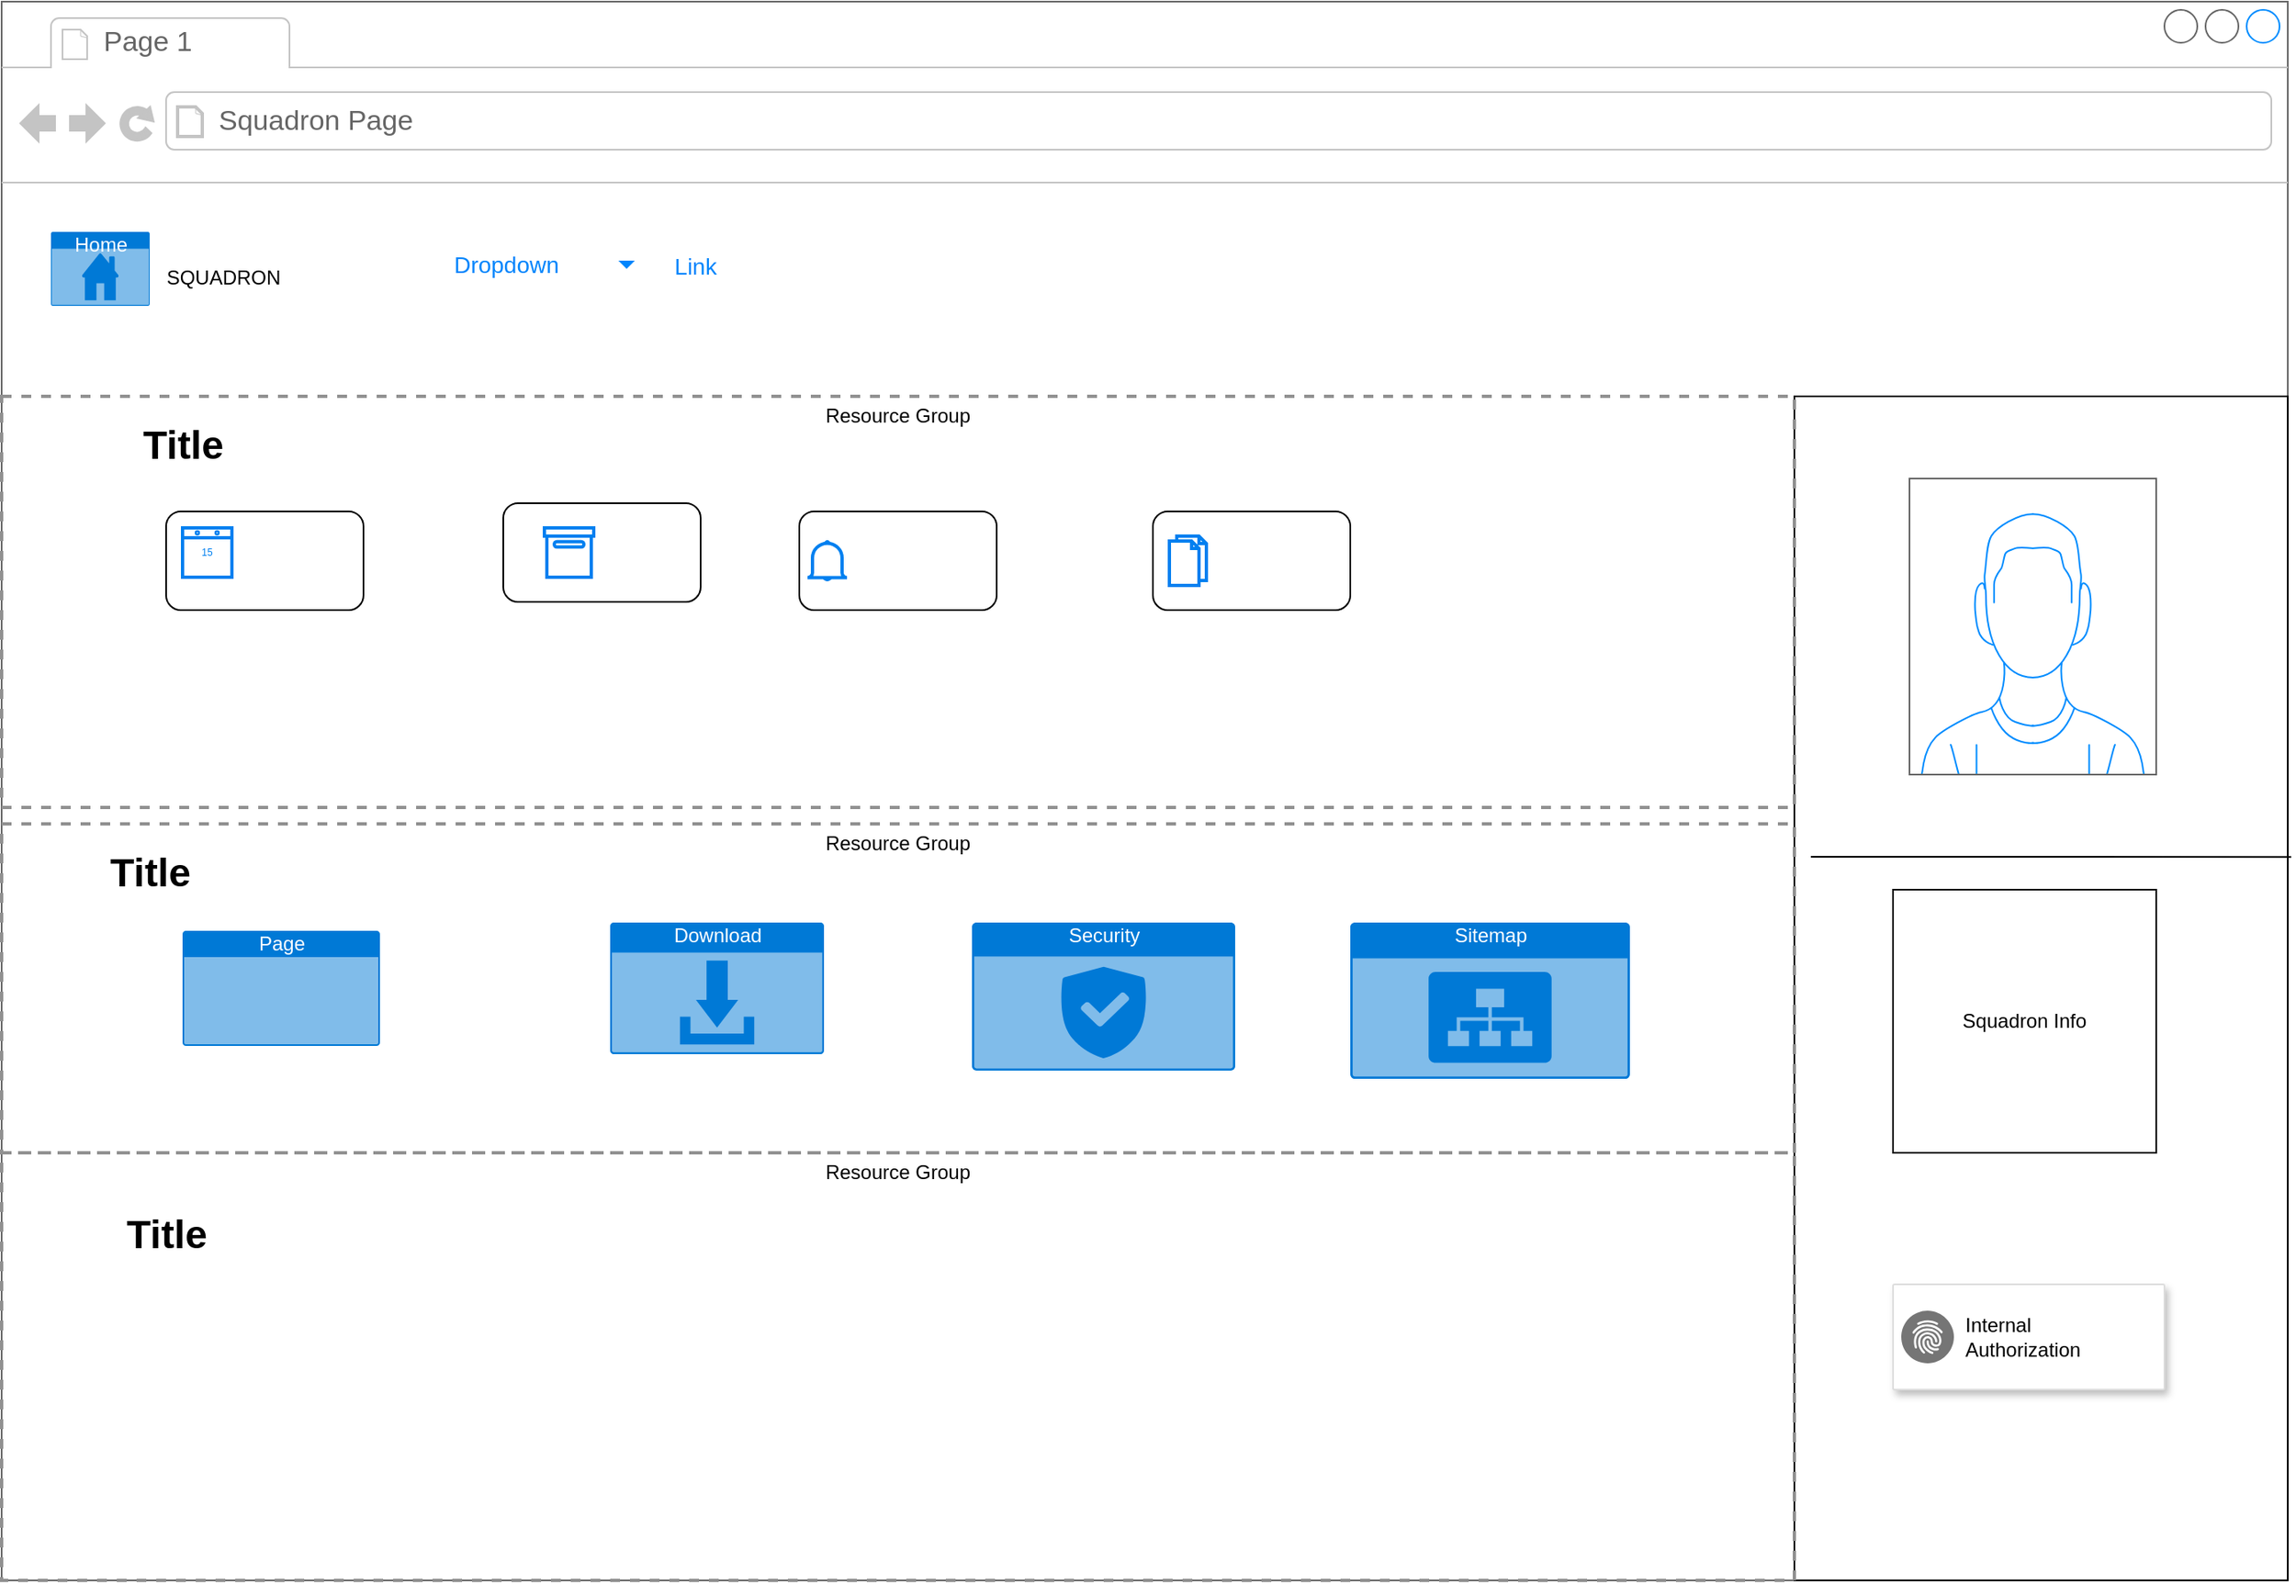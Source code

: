 <mxfile>
    <diagram id="xTdQMUEd4ajnxQN43GmU" name="Page-1">
        <mxGraphModel dx="3061" dy="1362" grid="1" gridSize="10" guides="1" tooltips="1" connect="1" arrows="1" fold="1" page="1" pageScale="1" pageWidth="850" pageHeight="1100" math="0" shadow="0">
            <root>
                <mxCell id="0"/>
                <mxCell id="1" parent="0"/>
                <mxCell id="2" value="" style="rounded=0;whiteSpace=wrap;html=1;" parent="1" vertex="1">
                    <mxGeometry x="-200" y="160" width="800" height="520" as="geometry"/>
                </mxCell>
                <mxCell id="3" value="" style="strokeWidth=1;shadow=0;dashed=0;align=center;html=1;shape=mxgraph.mockup.containers.browserWindow;rSize=0;strokeColor=#666666;strokeColor2=#008cff;strokeColor3=#c4c4c4;mainText=,;recursiveResize=0;" parent="1" vertex="1">
                    <mxGeometry x="-240" y="80" width="1390" height="960" as="geometry"/>
                </mxCell>
                <mxCell id="4" value="Page 1" style="strokeWidth=1;shadow=0;dashed=0;align=center;html=1;shape=mxgraph.mockup.containers.anchor;fontSize=17;fontColor=#666666;align=left;" parent="3" vertex="1">
                    <mxGeometry x="60" y="12" width="110" height="26" as="geometry"/>
                </mxCell>
                <mxCell id="5" value="Squadron Page" style="strokeWidth=1;shadow=0;dashed=0;align=center;html=1;shape=mxgraph.mockup.containers.anchor;rSize=0;fontSize=17;fontColor=#666666;align=left;" parent="3" vertex="1">
                    <mxGeometry x="130" y="60" width="250" height="26" as="geometry"/>
                </mxCell>
                <mxCell id="20" value="Dropdown" style="strokeColor=none;fillColor=none;rSize=5;perimeter=none;whiteSpace=wrap;resizeWidth=1;align=center;spacing=20;fontSize=14;fontColor=#0085FC;spacingRight=10;" parent="3" vertex="1">
                    <mxGeometry x="232" y="140" width="160" height="40" as="geometry"/>
                </mxCell>
                <mxCell id="21" value="" style="shape=triangle;direction=south;fillColor=#0085FC;strokeColor=none;perimeter=none;sketch=0;" parent="20" vertex="1">
                    <mxGeometry x="1" y="0.5" width="10" height="5" relative="1" as="geometry">
                        <mxPoint x="-17" y="-2.5" as="offset"/>
                    </mxGeometry>
                </mxCell>
                <mxCell id="22" value="Link" style="fillColor=none;strokeColor=none;fontSize=14;fontColor=#0085FC;" parent="3" vertex="1">
                    <mxGeometry x="307" y="140" width="230" height="40" as="geometry"/>
                </mxCell>
                <mxCell id="34" value="Home" style="html=1;strokeColor=none;fillColor=#0079D6;labelPosition=center;verticalLabelPosition=middle;verticalAlign=top;align=center;fontSize=12;outlineConnect=0;spacingTop=-6;fontColor=#FFFFFF;sketch=0;shape=mxgraph.sitemap.home;" parent="3" vertex="1">
                    <mxGeometry x="30" y="140" width="60" height="45" as="geometry"/>
                </mxCell>
                <mxCell id="35" value="SQUADRON" style="text;html=1;strokeColor=none;fillColor=none;align=center;verticalAlign=middle;whiteSpace=wrap;rounded=0;" parent="3" vertex="1">
                    <mxGeometry x="100" y="145" width="70" height="45" as="geometry"/>
                </mxCell>
                <mxCell id="36" value="" style="rounded=0;whiteSpace=wrap;html=1;rotation=-90;" parent="3" vertex="1">
                    <mxGeometry x="880" y="450" width="720" height="300" as="geometry"/>
                </mxCell>
                <mxCell id="37" value="" style="verticalLabelPosition=bottom;shadow=0;dashed=0;align=center;html=1;verticalAlign=top;strokeWidth=1;shape=mxgraph.mockup.containers.userMale;strokeColor=#666666;strokeColor2=#008cff;" parent="3" vertex="1">
                    <mxGeometry x="1160" y="290" width="150" height="180" as="geometry"/>
                </mxCell>
                <mxCell id="40" value="Squadron Info" style="whiteSpace=wrap;html=1;aspect=fixed;" parent="3" vertex="1">
                    <mxGeometry x="1150" y="540" width="160" height="160" as="geometry"/>
                </mxCell>
                <mxCell id="41" value="" style="strokeColor=#dddddd;shadow=1;strokeWidth=1;rounded=1;absoluteArcSize=1;arcSize=2;" parent="3" vertex="1">
                    <mxGeometry x="1150" y="780" width="165" height="64" as="geometry"/>
                </mxCell>
                <mxCell id="42" value="Internal&lt;br&gt;Authorization" style="sketch=0;dashed=0;connectable=0;html=1;fillColor=#757575;strokeColor=none;shape=mxgraph.gcp2.internal_payment_authorization;part=1;labelPosition=right;verticalLabelPosition=middle;align=left;verticalAlign=middle;spacingLeft=5;fontSize=12;" parent="41" vertex="1">
                    <mxGeometry y="0.5" width="32" height="32" relative="1" as="geometry">
                        <mxPoint x="5" y="-16" as="offset"/>
                    </mxGeometry>
                </mxCell>
                <mxCell id="45" value="Resource Group" style="fontStyle=0;verticalAlign=top;align=center;spacingTop=-2;fillColor=none;rounded=0;whiteSpace=wrap;html=1;strokeColor=#919191;strokeWidth=2;dashed=1;container=1;collapsible=0;expand=0;recursiveResize=0;" parent="3" vertex="1">
                    <mxGeometry y="500" width="1090" height="200" as="geometry"/>
                </mxCell>
                <mxCell id="51" value="Page" style="html=1;strokeColor=none;fillColor=#0079D6;labelPosition=center;verticalLabelPosition=middle;verticalAlign=top;align=center;fontSize=12;outlineConnect=0;spacingTop=-6;fontColor=#FFFFFF;sketch=0;shape=mxgraph.sitemap.page;" parent="45" vertex="1">
                    <mxGeometry x="110" y="65" width="120" height="70" as="geometry"/>
                </mxCell>
                <mxCell id="52" value="Download" style="html=1;strokeColor=none;fillColor=#0079D6;labelPosition=center;verticalLabelPosition=middle;verticalAlign=top;align=center;fontSize=12;outlineConnect=0;spacingTop=-6;fontColor=#FFFFFF;sketch=0;shape=mxgraph.sitemap.download;" parent="45" vertex="1">
                    <mxGeometry x="370" y="60" width="130" height="80" as="geometry"/>
                </mxCell>
                <mxCell id="53" value="Security" style="html=1;strokeColor=none;fillColor=#0079D6;labelPosition=center;verticalLabelPosition=middle;verticalAlign=top;align=center;fontSize=12;outlineConnect=0;spacingTop=-6;fontColor=#FFFFFF;sketch=0;shape=mxgraph.sitemap.security;" parent="45" vertex="1">
                    <mxGeometry x="590" y="60" width="160" height="90" as="geometry"/>
                </mxCell>
                <mxCell id="54" value="Sitemap" style="html=1;strokeColor=none;fillColor=#0079D6;labelPosition=center;verticalLabelPosition=middle;verticalAlign=top;align=center;fontSize=12;outlineConnect=0;spacingTop=-6;fontColor=#FFFFFF;sketch=0;shape=mxgraph.sitemap.sitemap;" parent="45" vertex="1">
                    <mxGeometry x="820" y="60" width="170" height="95" as="geometry"/>
                </mxCell>
                <mxCell id="60" value="Title" style="text;strokeColor=none;fillColor=none;html=1;fontSize=24;fontStyle=1;verticalAlign=middle;align=center;" parent="45" vertex="1">
                    <mxGeometry x="40" y="10" width="100" height="40" as="geometry"/>
                </mxCell>
                <mxCell id="63" style="edgeStyle=none;html=1;exitX=0.5;exitY=1;exitDx=0;exitDy=0;" edge="1" parent="3" source="46" target="3">
                    <mxGeometry relative="1" as="geometry"/>
                </mxCell>
                <mxCell id="46" value="Resource Group" style="fontStyle=0;verticalAlign=top;align=center;spacingTop=-2;fillColor=none;rounded=0;whiteSpace=wrap;html=1;strokeColor=#919191;strokeWidth=2;dashed=1;container=1;collapsible=0;expand=0;recursiveResize=0;" parent="3" vertex="1">
                    <mxGeometry y="700" width="1090" height="260" as="geometry"/>
                </mxCell>
                <mxCell id="61" value="Title" style="text;strokeColor=none;fillColor=none;html=1;fontSize=24;fontStyle=1;verticalAlign=middle;align=center;" parent="46" vertex="1">
                    <mxGeometry x="50" y="30" width="100" height="40" as="geometry"/>
                </mxCell>
                <mxCell id="44" value="Resource Group" style="fontStyle=0;verticalAlign=top;align=center;spacingTop=-2;fillColor=none;rounded=0;whiteSpace=wrap;html=1;strokeColor=#919191;strokeWidth=2;dashed=1;container=1;collapsible=0;expand=0;recursiveResize=0;" parent="3" vertex="1">
                    <mxGeometry y="240" width="1090" height="250" as="geometry"/>
                </mxCell>
                <mxCell id="57" value="" style="rounded=1;whiteSpace=wrap;html=1;" parent="44" vertex="1">
                    <mxGeometry x="485" y="70" width="120" height="60" as="geometry"/>
                </mxCell>
                <mxCell id="56" value="" style="rounded=1;whiteSpace=wrap;html=1;" parent="44" vertex="1">
                    <mxGeometry x="305" y="65" width="120" height="60" as="geometry"/>
                </mxCell>
                <mxCell id="58" value="" style="rounded=1;whiteSpace=wrap;html=1;" parent="44" vertex="1">
                    <mxGeometry x="700" y="70" width="120" height="60" as="geometry"/>
                </mxCell>
                <mxCell id="55" value="" style="rounded=1;whiteSpace=wrap;html=1;" parent="44" vertex="1">
                    <mxGeometry x="100" y="70" width="120" height="60" as="geometry"/>
                </mxCell>
                <mxCell id="47" value="" style="html=1;verticalLabelPosition=bottom;align=center;labelBackgroundColor=#ffffff;verticalAlign=top;strokeWidth=2;strokeColor=#0080F0;shadow=0;dashed=0;shape=mxgraph.ios7.icons.calendar;" parent="44" vertex="1">
                    <mxGeometry x="110" y="80" width="30" height="30" as="geometry"/>
                </mxCell>
                <mxCell id="48" value="" style="html=1;verticalLabelPosition=bottom;align=center;labelBackgroundColor=#ffffff;verticalAlign=top;strokeWidth=2;strokeColor=#0080F0;shadow=0;dashed=0;shape=mxgraph.ios7.icons.box;" parent="44" vertex="1">
                    <mxGeometry x="330" y="80" width="30" height="30" as="geometry"/>
                </mxCell>
                <mxCell id="49" value="" style="html=1;verticalLabelPosition=bottom;align=center;labelBackgroundColor=#ffffff;verticalAlign=top;strokeWidth=2;strokeColor=#0080F0;shadow=0;dashed=0;shape=mxgraph.ios7.icons.bell;" parent="44" vertex="1">
                    <mxGeometry x="490" y="88.45" width="24" height="23.1" as="geometry"/>
                </mxCell>
                <mxCell id="50" value="" style="html=1;verticalLabelPosition=bottom;align=center;labelBackgroundColor=#ffffff;verticalAlign=top;strokeWidth=2;strokeColor=#0080F0;shadow=0;dashed=0;shape=mxgraph.ios7.icons.documents;" parent="44" vertex="1">
                    <mxGeometry x="710" y="85" width="22.5" height="30" as="geometry"/>
                </mxCell>
                <mxCell id="59" value="Title" style="text;strokeColor=none;fillColor=none;html=1;fontSize=24;fontStyle=1;verticalAlign=middle;align=center;" parent="44" vertex="1">
                    <mxGeometry x="60" y="10" width="100" height="40" as="geometry"/>
                </mxCell>
                <mxCell id="39" value="" style="endArrow=none;html=1;exitX=0.611;exitY=1.007;exitDx=0;exitDy=0;exitPerimeter=0;" parent="1" source="36" edge="1">
                    <mxGeometry width="50" height="50" relative="1" as="geometry">
                        <mxPoint x="470" y="640" as="sourcePoint"/>
                        <mxPoint x="860" y="600" as="targetPoint"/>
                    </mxGeometry>
                </mxCell>
            </root>
        </mxGraphModel>
    </diagram>
</mxfile>